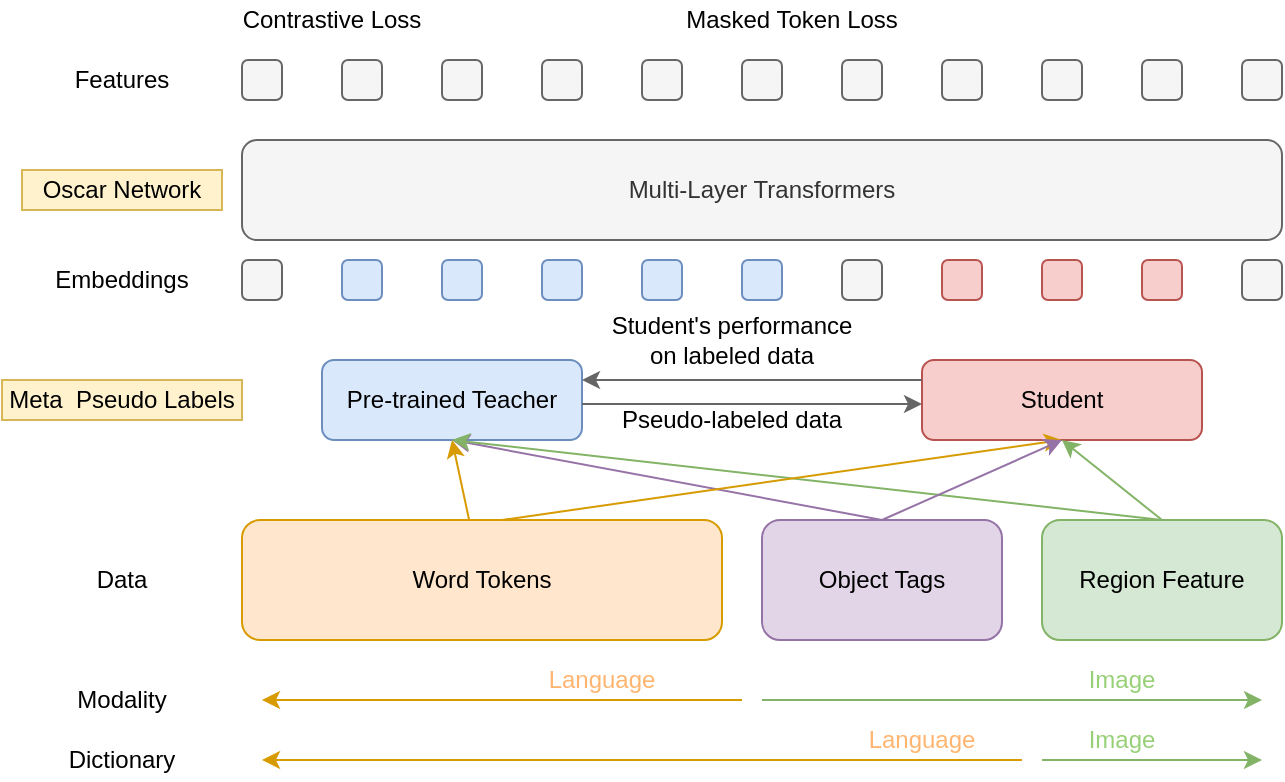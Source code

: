 <mxfile version="14.7.3" type="github">
  <diagram id="17m2rxXw0dN4xr8qYpAx" name="Page-1">
    <mxGraphModel dx="711" dy="800" grid="1" gridSize="10" guides="1" tooltips="1" connect="1" arrows="1" fold="1" page="1" pageScale="1" pageWidth="827" pageHeight="1169" math="0" shadow="0">
      <root>
        <mxCell id="0" />
        <mxCell id="1" parent="0" />
        <mxCell id="hI7UBE76GgQI_JwWD3R7-1" value="Word Tokens" style="rounded=1;whiteSpace=wrap;html=1;fillColor=#ffe6cc;strokeColor=#d79b00;" vertex="1" parent="1">
          <mxGeometry x="130" y="410" width="240" height="60" as="geometry" />
        </mxCell>
        <mxCell id="hI7UBE76GgQI_JwWD3R7-2" value="Object Tags" style="rounded=1;whiteSpace=wrap;html=1;fillColor=#e1d5e7;strokeColor=#9673a6;" vertex="1" parent="1">
          <mxGeometry x="390" y="410" width="120" height="60" as="geometry" />
        </mxCell>
        <mxCell id="hI7UBE76GgQI_JwWD3R7-3" value="Region Feature" style="rounded=1;whiteSpace=wrap;html=1;fillColor=#d5e8d4;strokeColor=#82b366;" vertex="1" parent="1">
          <mxGeometry x="530" y="410" width="120" height="60" as="geometry" />
        </mxCell>
        <mxCell id="hI7UBE76GgQI_JwWD3R7-4" value="Multi-Layer Transformers" style="rounded=1;whiteSpace=wrap;html=1;fillColor=#f5f5f5;strokeColor=#666666;fontColor=#333333;" vertex="1" parent="1">
          <mxGeometry x="130" y="220" width="520" height="50" as="geometry" />
        </mxCell>
        <mxCell id="hI7UBE76GgQI_JwWD3R7-5" value="Data" style="text;html=1;strokeColor=none;fillColor=none;align=center;verticalAlign=middle;whiteSpace=wrap;rounded=0;" vertex="1" parent="1">
          <mxGeometry x="50" y="430" width="40" height="20" as="geometry" />
        </mxCell>
        <mxCell id="hI7UBE76GgQI_JwWD3R7-6" value="Modality" style="text;html=1;strokeColor=none;fillColor=none;align=center;verticalAlign=middle;whiteSpace=wrap;rounded=0;" vertex="1" parent="1">
          <mxGeometry x="50" y="490" width="40" height="20" as="geometry" />
        </mxCell>
        <mxCell id="hI7UBE76GgQI_JwWD3R7-7" value="Dictionary" style="text;html=1;strokeColor=none;fillColor=none;align=center;verticalAlign=middle;whiteSpace=wrap;rounded=0;" vertex="1" parent="1">
          <mxGeometry x="50" y="520" width="40" height="20" as="geometry" />
        </mxCell>
        <mxCell id="hI7UBE76GgQI_JwWD3R7-8" value="Embeddings" style="text;html=1;strokeColor=none;fillColor=none;align=center;verticalAlign=middle;whiteSpace=wrap;rounded=0;" vertex="1" parent="1">
          <mxGeometry x="50" y="280" width="40" height="20" as="geometry" />
        </mxCell>
        <mxCell id="hI7UBE76GgQI_JwWD3R7-9" value="Oscar Network" style="text;html=1;strokeColor=#d6b656;fillColor=#fff2cc;align=center;verticalAlign=middle;whiteSpace=wrap;rounded=0;" vertex="1" parent="1">
          <mxGeometry x="20" y="235" width="100" height="20" as="geometry" />
        </mxCell>
        <mxCell id="hI7UBE76GgQI_JwWD3R7-10" value="Features" style="text;html=1;strokeColor=none;fillColor=none;align=center;verticalAlign=middle;whiteSpace=wrap;rounded=0;" vertex="1" parent="1">
          <mxGeometry x="50" y="180" width="40" height="20" as="geometry" />
        </mxCell>
        <mxCell id="hI7UBE76GgQI_JwWD3R7-11" value="" style="endArrow=classic;html=1;fillColor=#ffe6cc;strokeColor=#d79b00;" edge="1" parent="1">
          <mxGeometry width="50" height="50" relative="1" as="geometry">
            <mxPoint x="380" y="500" as="sourcePoint" />
            <mxPoint x="140" y="500" as="targetPoint" />
          </mxGeometry>
        </mxCell>
        <mxCell id="hI7UBE76GgQI_JwWD3R7-12" value="" style="endArrow=classic;html=1;fillColor=#ffe6cc;strokeColor=#d79b00;" edge="1" parent="1">
          <mxGeometry width="50" height="50" relative="1" as="geometry">
            <mxPoint x="520" y="530" as="sourcePoint" />
            <mxPoint x="140" y="530" as="targetPoint" />
          </mxGeometry>
        </mxCell>
        <mxCell id="hI7UBE76GgQI_JwWD3R7-13" value="&lt;font color=&quot;#ffb570&quot;&gt;Language&lt;/font&gt;" style="text;html=1;strokeColor=none;fillColor=none;align=center;verticalAlign=middle;whiteSpace=wrap;rounded=0;" vertex="1" parent="1">
          <mxGeometry x="290" y="480" width="40" height="20" as="geometry" />
        </mxCell>
        <mxCell id="hI7UBE76GgQI_JwWD3R7-14" value="" style="endArrow=classic;html=1;fillColor=#d5e8d4;strokeColor=#82b366;" edge="1" parent="1">
          <mxGeometry width="50" height="50" relative="1" as="geometry">
            <mxPoint x="390" y="500" as="sourcePoint" />
            <mxPoint x="640" y="500" as="targetPoint" />
          </mxGeometry>
        </mxCell>
        <mxCell id="hI7UBE76GgQI_JwWD3R7-15" value="" style="endArrow=classic;html=1;fillColor=#d5e8d4;strokeColor=#82b366;" edge="1" parent="1">
          <mxGeometry width="50" height="50" relative="1" as="geometry">
            <mxPoint x="530" y="530" as="sourcePoint" />
            <mxPoint x="640" y="530" as="targetPoint" />
          </mxGeometry>
        </mxCell>
        <mxCell id="hI7UBE76GgQI_JwWD3R7-16" value="&lt;font color=&quot;#ffb570&quot;&gt;Language&lt;/font&gt;" style="text;html=1;strokeColor=none;fillColor=none;align=center;verticalAlign=middle;whiteSpace=wrap;rounded=0;" vertex="1" parent="1">
          <mxGeometry x="450" y="510" width="40" height="20" as="geometry" />
        </mxCell>
        <mxCell id="hI7UBE76GgQI_JwWD3R7-17" value="&lt;font&gt;Image&lt;/font&gt;" style="text;html=1;strokeColor=none;fillColor=none;align=center;verticalAlign=middle;whiteSpace=wrap;rounded=0;fontColor=#97D077;" vertex="1" parent="1">
          <mxGeometry x="550" y="510" width="40" height="20" as="geometry" />
        </mxCell>
        <mxCell id="hI7UBE76GgQI_JwWD3R7-18" value="&lt;font&gt;Image&lt;/font&gt;" style="text;html=1;strokeColor=none;fillColor=none;align=center;verticalAlign=middle;whiteSpace=wrap;rounded=0;fontColor=#97D077;" vertex="1" parent="1">
          <mxGeometry x="550" y="480" width="40" height="20" as="geometry" />
        </mxCell>
        <mxCell id="hI7UBE76GgQI_JwWD3R7-19" value="" style="rounded=1;whiteSpace=wrap;html=1;fontColor=#333333;fillColor=#f5f5f5;strokeColor=#666666;" vertex="1" parent="1">
          <mxGeometry x="130" y="180" width="20" height="20" as="geometry" />
        </mxCell>
        <mxCell id="hI7UBE76GgQI_JwWD3R7-22" value="" style="rounded=1;whiteSpace=wrap;html=1;fontColor=#333333;fillColor=#f5f5f5;strokeColor=#666666;" vertex="1" parent="1">
          <mxGeometry x="180" y="180" width="20" height="20" as="geometry" />
        </mxCell>
        <mxCell id="hI7UBE76GgQI_JwWD3R7-23" value="" style="rounded=1;whiteSpace=wrap;html=1;fontColor=#333333;fillColor=#f5f5f5;strokeColor=#666666;" vertex="1" parent="1">
          <mxGeometry x="230" y="180" width="20" height="20" as="geometry" />
        </mxCell>
        <mxCell id="hI7UBE76GgQI_JwWD3R7-24" value="" style="rounded=1;whiteSpace=wrap;html=1;fontColor=#333333;fillColor=#f5f5f5;strokeColor=#666666;" vertex="1" parent="1">
          <mxGeometry x="280" y="180" width="20" height="20" as="geometry" />
        </mxCell>
        <mxCell id="hI7UBE76GgQI_JwWD3R7-26" value="" style="rounded=1;whiteSpace=wrap;html=1;fontColor=#333333;fillColor=#f5f5f5;strokeColor=#666666;" vertex="1" parent="1">
          <mxGeometry x="330" y="180" width="20" height="20" as="geometry" />
        </mxCell>
        <mxCell id="hI7UBE76GgQI_JwWD3R7-27" value="" style="rounded=1;whiteSpace=wrap;html=1;fontColor=#333333;fillColor=#f5f5f5;strokeColor=#666666;" vertex="1" parent="1">
          <mxGeometry x="380" y="180" width="20" height="20" as="geometry" />
        </mxCell>
        <mxCell id="hI7UBE76GgQI_JwWD3R7-28" value="" style="rounded=1;whiteSpace=wrap;html=1;fontColor=#333333;fillColor=#f5f5f5;strokeColor=#666666;" vertex="1" parent="1">
          <mxGeometry x="430" y="180" width="20" height="20" as="geometry" />
        </mxCell>
        <mxCell id="hI7UBE76GgQI_JwWD3R7-29" value="" style="rounded=1;whiteSpace=wrap;html=1;fontColor=#333333;fillColor=#f5f5f5;strokeColor=#666666;" vertex="1" parent="1">
          <mxGeometry x="480" y="180" width="20" height="20" as="geometry" />
        </mxCell>
        <mxCell id="hI7UBE76GgQI_JwWD3R7-30" value="" style="rounded=1;whiteSpace=wrap;html=1;fontColor=#333333;fillColor=#f5f5f5;strokeColor=#666666;" vertex="1" parent="1">
          <mxGeometry x="530" y="180" width="20" height="20" as="geometry" />
        </mxCell>
        <mxCell id="hI7UBE76GgQI_JwWD3R7-31" value="" style="rounded=1;whiteSpace=wrap;html=1;fontColor=#333333;fillColor=#f5f5f5;strokeColor=#666666;" vertex="1" parent="1">
          <mxGeometry x="580" y="180" width="20" height="20" as="geometry" />
        </mxCell>
        <mxCell id="hI7UBE76GgQI_JwWD3R7-32" value="" style="rounded=1;whiteSpace=wrap;html=1;fontColor=#333333;fillColor=#f5f5f5;strokeColor=#666666;" vertex="1" parent="1">
          <mxGeometry x="630" y="180" width="20" height="20" as="geometry" />
        </mxCell>
        <mxCell id="hI7UBE76GgQI_JwWD3R7-33" value="&lt;font color=&quot;#000000&quot;&gt;Contrastive Loss&lt;/font&gt;" style="text;html=1;strokeColor=none;fillColor=none;align=center;verticalAlign=middle;whiteSpace=wrap;rounded=0;fontColor=#97D077;" vertex="1" parent="1">
          <mxGeometry x="120" y="150" width="110" height="20" as="geometry" />
        </mxCell>
        <mxCell id="hI7UBE76GgQI_JwWD3R7-37" value="&lt;font color=&quot;#000000&quot;&gt;Masked Token Loss&lt;/font&gt;" style="text;html=1;strokeColor=none;fillColor=none;align=center;verticalAlign=middle;whiteSpace=wrap;rounded=0;fontColor=#97D077;" vertex="1" parent="1">
          <mxGeometry x="350" y="150" width="110" height="20" as="geometry" />
        </mxCell>
        <mxCell id="hI7UBE76GgQI_JwWD3R7-41" value="&lt;font color=&quot;#000000&quot;&gt;Pre-trained Teacher&lt;/font&gt;" style="rounded=1;whiteSpace=wrap;html=1;fillColor=#dae8fc;strokeColor=#6c8ebf;" vertex="1" parent="1">
          <mxGeometry x="170" y="330" width="130" height="40" as="geometry" />
        </mxCell>
        <mxCell id="hI7UBE76GgQI_JwWD3R7-42" value="&lt;font color=&quot;#000000&quot;&gt;Student&lt;/font&gt;" style="rounded=1;whiteSpace=wrap;html=1;fillColor=#f8cecc;strokeColor=#b85450;" vertex="1" parent="1">
          <mxGeometry x="470" y="330" width="140" height="40" as="geometry" />
        </mxCell>
        <mxCell id="hI7UBE76GgQI_JwWD3R7-44" value="Pseudo-labeled data" style="text;html=1;strokeColor=none;fillColor=none;align=center;verticalAlign=middle;whiteSpace=wrap;rounded=0;" vertex="1" parent="1">
          <mxGeometry x="310" y="350" width="130" height="20" as="geometry" />
        </mxCell>
        <mxCell id="hI7UBE76GgQI_JwWD3R7-45" value="" style="endArrow=classic;html=1;fontColor=#97D077;entryX=0.5;entryY=1;entryDx=0;entryDy=0;fillColor=#ffe6cc;strokeColor=#d79b00;" edge="1" parent="1" source="hI7UBE76GgQI_JwWD3R7-1" target="hI7UBE76GgQI_JwWD3R7-41">
          <mxGeometry width="50" height="50" relative="1" as="geometry">
            <mxPoint x="320" y="530" as="sourcePoint" />
            <mxPoint x="370" y="480" as="targetPoint" />
          </mxGeometry>
        </mxCell>
        <mxCell id="hI7UBE76GgQI_JwWD3R7-46" value="" style="endArrow=classic;html=1;fontColor=#97D077;fillColor=#e1d5e7;strokeColor=#9673a6;exitX=0.5;exitY=0;exitDx=0;exitDy=0;entryX=0.5;entryY=1;entryDx=0;entryDy=0;" edge="1" parent="1" source="hI7UBE76GgQI_JwWD3R7-2" target="hI7UBE76GgQI_JwWD3R7-41">
          <mxGeometry width="50" height="50" relative="1" as="geometry">
            <mxPoint x="266.429" y="420" as="sourcePoint" />
            <mxPoint x="266" y="370" as="targetPoint" />
          </mxGeometry>
        </mxCell>
        <mxCell id="hI7UBE76GgQI_JwWD3R7-47" value="" style="endArrow=classic;html=1;fontColor=#97D077;fillColor=#d5e8d4;strokeColor=#82b366;exitX=0.5;exitY=0;exitDx=0;exitDy=0;entryX=0.5;entryY=1;entryDx=0;entryDy=0;" edge="1" parent="1" source="hI7UBE76GgQI_JwWD3R7-3" target="hI7UBE76GgQI_JwWD3R7-41">
          <mxGeometry width="50" height="50" relative="1" as="geometry">
            <mxPoint x="600" y="400" as="sourcePoint" />
            <mxPoint x="270" y="370" as="targetPoint" />
          </mxGeometry>
        </mxCell>
        <mxCell id="hI7UBE76GgQI_JwWD3R7-48" value="" style="endArrow=classic;html=1;fontColor=#97D077;entryX=0.5;entryY=1;entryDx=0;entryDy=0;fillColor=#ffe6cc;strokeColor=#d79b00;" edge="1" parent="1" target="hI7UBE76GgQI_JwWD3R7-42">
          <mxGeometry width="50" height="50" relative="1" as="geometry">
            <mxPoint x="260" y="410" as="sourcePoint" />
            <mxPoint x="295" y="400" as="targetPoint" />
          </mxGeometry>
        </mxCell>
        <mxCell id="hI7UBE76GgQI_JwWD3R7-49" value="" style="endArrow=classic;html=1;fontColor=#97D077;fillColor=#e1d5e7;strokeColor=#9673a6;entryX=0.5;entryY=1;entryDx=0;entryDy=0;" edge="1" parent="1" target="hI7UBE76GgQI_JwWD3R7-42">
          <mxGeometry width="50" height="50" relative="1" as="geometry">
            <mxPoint x="450" y="410" as="sourcePoint" />
            <mxPoint x="276" y="380" as="targetPoint" />
          </mxGeometry>
        </mxCell>
        <mxCell id="hI7UBE76GgQI_JwWD3R7-50" value="" style="endArrow=classic;html=1;fontColor=#97D077;fillColor=#d5e8d4;strokeColor=#82b366;entryX=0.5;entryY=1;entryDx=0;entryDy=0;" edge="1" parent="1" target="hI7UBE76GgQI_JwWD3R7-42">
          <mxGeometry width="50" height="50" relative="1" as="geometry">
            <mxPoint x="590" y="410" as="sourcePoint" />
            <mxPoint x="280" y="380" as="targetPoint" />
          </mxGeometry>
        </mxCell>
        <mxCell id="hI7UBE76GgQI_JwWD3R7-51" value="" style="endArrow=classic;html=1;fontColor=#97D077;entryX=0;entryY=0.25;entryDx=0;entryDy=0;exitX=1;exitY=0.25;exitDx=0;exitDy=0;fillColor=#f5f5f5;strokeColor=#666666;" edge="1" parent="1">
          <mxGeometry width="50" height="50" relative="1" as="geometry">
            <mxPoint x="300" y="352" as="sourcePoint" />
            <mxPoint x="470" y="352" as="targetPoint" />
          </mxGeometry>
        </mxCell>
        <mxCell id="hI7UBE76GgQI_JwWD3R7-52" value="" style="endArrow=classic;html=1;fontColor=#97D077;exitX=0;exitY=0.5;exitDx=0;exitDy=0;fillColor=#f5f5f5;strokeColor=#666666;" edge="1" parent="1">
          <mxGeometry width="50" height="50" relative="1" as="geometry">
            <mxPoint x="470" y="340" as="sourcePoint" />
            <mxPoint x="300" y="340" as="targetPoint" />
          </mxGeometry>
        </mxCell>
        <mxCell id="hI7UBE76GgQI_JwWD3R7-53" value="Student&#39;s performance on labeled data" style="text;html=1;strokeColor=none;fillColor=none;align=center;verticalAlign=middle;whiteSpace=wrap;rounded=0;" vertex="1" parent="1">
          <mxGeometry x="310" y="310" width="130" height="20" as="geometry" />
        </mxCell>
        <mxCell id="hI7UBE76GgQI_JwWD3R7-55" value="" style="rounded=1;whiteSpace=wrap;html=1;fontColor=#333333;fillColor=#f5f5f5;strokeColor=#666666;" vertex="1" parent="1">
          <mxGeometry x="130" y="280" width="20" height="20" as="geometry" />
        </mxCell>
        <mxCell id="hI7UBE76GgQI_JwWD3R7-56" value="" style="rounded=1;whiteSpace=wrap;html=1;fillColor=#dae8fc;strokeColor=#6c8ebf;" vertex="1" parent="1">
          <mxGeometry x="180" y="280" width="20" height="20" as="geometry" />
        </mxCell>
        <mxCell id="hI7UBE76GgQI_JwWD3R7-57" value="" style="rounded=1;whiteSpace=wrap;html=1;fillColor=#dae8fc;strokeColor=#6c8ebf;" vertex="1" parent="1">
          <mxGeometry x="230" y="280" width="20" height="20" as="geometry" />
        </mxCell>
        <mxCell id="hI7UBE76GgQI_JwWD3R7-58" value="" style="rounded=1;whiteSpace=wrap;html=1;fillColor=#dae8fc;strokeColor=#6c8ebf;" vertex="1" parent="1">
          <mxGeometry x="280" y="280" width="20" height="20" as="geometry" />
        </mxCell>
        <mxCell id="hI7UBE76GgQI_JwWD3R7-59" value="" style="rounded=1;whiteSpace=wrap;html=1;fillColor=#dae8fc;strokeColor=#6c8ebf;" vertex="1" parent="1">
          <mxGeometry x="330" y="280" width="20" height="20" as="geometry" />
        </mxCell>
        <mxCell id="hI7UBE76GgQI_JwWD3R7-60" value="" style="rounded=1;whiteSpace=wrap;html=1;fillColor=#dae8fc;strokeColor=#6c8ebf;" vertex="1" parent="1">
          <mxGeometry x="380" y="280" width="20" height="20" as="geometry" />
        </mxCell>
        <mxCell id="hI7UBE76GgQI_JwWD3R7-61" value="" style="rounded=1;whiteSpace=wrap;html=1;fontColor=#333333;fillColor=#f5f5f5;strokeColor=#666666;" vertex="1" parent="1">
          <mxGeometry x="430" y="280" width="20" height="20" as="geometry" />
        </mxCell>
        <mxCell id="hI7UBE76GgQI_JwWD3R7-62" value="" style="rounded=1;whiteSpace=wrap;html=1;fillColor=#f8cecc;strokeColor=#b85450;" vertex="1" parent="1">
          <mxGeometry x="480" y="280" width="20" height="20" as="geometry" />
        </mxCell>
        <mxCell id="hI7UBE76GgQI_JwWD3R7-63" value="" style="rounded=1;whiteSpace=wrap;html=1;fillColor=#f8cecc;strokeColor=#b85450;" vertex="1" parent="1">
          <mxGeometry x="530" y="280" width="20" height="20" as="geometry" />
        </mxCell>
        <mxCell id="hI7UBE76GgQI_JwWD3R7-64" value="" style="rounded=1;whiteSpace=wrap;html=1;fillColor=#f8cecc;strokeColor=#b85450;" vertex="1" parent="1">
          <mxGeometry x="580" y="280" width="20" height="20" as="geometry" />
        </mxCell>
        <mxCell id="hI7UBE76GgQI_JwWD3R7-65" value="" style="rounded=1;whiteSpace=wrap;html=1;fontColor=#333333;fillColor=#f5f5f5;strokeColor=#666666;" vertex="1" parent="1">
          <mxGeometry x="630" y="280" width="20" height="20" as="geometry" />
        </mxCell>
        <mxCell id="hI7UBE76GgQI_JwWD3R7-66" value="Meta &amp;nbsp;Pseudo Labels" style="text;html=1;strokeColor=#d6b656;fillColor=#fff2cc;align=center;verticalAlign=middle;whiteSpace=wrap;rounded=0;" vertex="1" parent="1">
          <mxGeometry x="10" y="340" width="120" height="20" as="geometry" />
        </mxCell>
      </root>
    </mxGraphModel>
  </diagram>
</mxfile>
